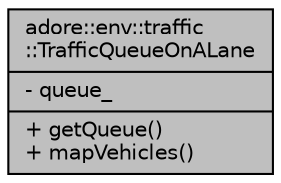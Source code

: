 digraph "adore::env::traffic::TrafficQueueOnALane"
{
 // LATEX_PDF_SIZE
  edge [fontname="Helvetica",fontsize="10",labelfontname="Helvetica",labelfontsize="10"];
  node [fontname="Helvetica",fontsize="10",shape=record];
  Node1 [label="{adore::env::traffic\l::TrafficQueueOnALane\n|- queue_\l|+ getQueue()\l+ mapVehicles()\l}",height=0.2,width=0.4,color="black", fillcolor="grey75", style="filled", fontcolor="black",tooltip=" "];
}
